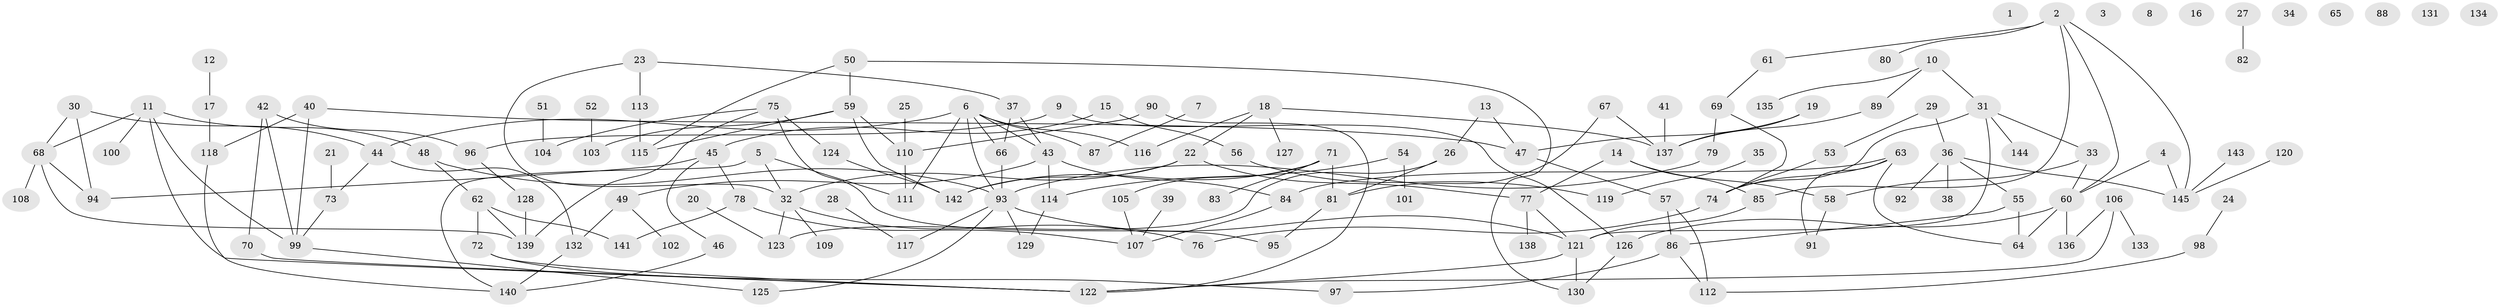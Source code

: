 // Generated by graph-tools (version 1.1) at 2025/38/03/09/25 04:38:46]
// undirected, 145 vertices, 186 edges
graph export_dot {
graph [start="1"]
  node [color=gray90,style=filled];
  1;
  2;
  3;
  4;
  5;
  6;
  7;
  8;
  9;
  10;
  11;
  12;
  13;
  14;
  15;
  16;
  17;
  18;
  19;
  20;
  21;
  22;
  23;
  24;
  25;
  26;
  27;
  28;
  29;
  30;
  31;
  32;
  33;
  34;
  35;
  36;
  37;
  38;
  39;
  40;
  41;
  42;
  43;
  44;
  45;
  46;
  47;
  48;
  49;
  50;
  51;
  52;
  53;
  54;
  55;
  56;
  57;
  58;
  59;
  60;
  61;
  62;
  63;
  64;
  65;
  66;
  67;
  68;
  69;
  70;
  71;
  72;
  73;
  74;
  75;
  76;
  77;
  78;
  79;
  80;
  81;
  82;
  83;
  84;
  85;
  86;
  87;
  88;
  89;
  90;
  91;
  92;
  93;
  94;
  95;
  96;
  97;
  98;
  99;
  100;
  101;
  102;
  103;
  104;
  105;
  106;
  107;
  108;
  109;
  110;
  111;
  112;
  113;
  114;
  115;
  116;
  117;
  118;
  119;
  120;
  121;
  122;
  123;
  124;
  125;
  126;
  127;
  128;
  129;
  130;
  131;
  132;
  133;
  134;
  135;
  136;
  137;
  138;
  139;
  140;
  141;
  142;
  143;
  144;
  145;
  2 -- 60;
  2 -- 61;
  2 -- 80;
  2 -- 85;
  2 -- 145;
  4 -- 60;
  4 -- 145;
  5 -- 32;
  5 -- 111;
  5 -- 140;
  6 -- 43;
  6 -- 44;
  6 -- 66;
  6 -- 87;
  6 -- 93;
  6 -- 111;
  6 -- 116;
  7 -- 87;
  9 -- 96;
  9 -- 126;
  10 -- 31;
  10 -- 89;
  10 -- 135;
  11 -- 48;
  11 -- 68;
  11 -- 99;
  11 -- 100;
  11 -- 122;
  12 -- 17;
  13 -- 26;
  13 -- 47;
  14 -- 58;
  14 -- 77;
  14 -- 85;
  15 -- 45;
  15 -- 56;
  17 -- 118;
  18 -- 22;
  18 -- 116;
  18 -- 127;
  18 -- 137;
  19 -- 47;
  19 -- 137;
  20 -- 123;
  21 -- 73;
  22 -- 32;
  22 -- 77;
  22 -- 142;
  23 -- 32;
  23 -- 37;
  23 -- 113;
  24 -- 98;
  25 -- 110;
  26 -- 81;
  26 -- 123;
  27 -- 82;
  28 -- 117;
  29 -- 36;
  29 -- 53;
  30 -- 44;
  30 -- 68;
  30 -- 94;
  31 -- 33;
  31 -- 74;
  31 -- 121;
  31 -- 144;
  32 -- 76;
  32 -- 109;
  32 -- 123;
  33 -- 58;
  33 -- 60;
  35 -- 119;
  36 -- 38;
  36 -- 55;
  36 -- 92;
  36 -- 145;
  37 -- 43;
  37 -- 66;
  39 -- 107;
  40 -- 47;
  40 -- 99;
  40 -- 118;
  41 -- 137;
  42 -- 70;
  42 -- 96;
  42 -- 99;
  43 -- 49;
  43 -- 84;
  43 -- 114;
  44 -- 73;
  44 -- 132;
  45 -- 46;
  45 -- 78;
  45 -- 94;
  46 -- 140;
  47 -- 57;
  48 -- 62;
  48 -- 93;
  49 -- 102;
  49 -- 132;
  50 -- 59;
  50 -- 115;
  50 -- 130;
  51 -- 104;
  52 -- 103;
  53 -- 74;
  54 -- 101;
  54 -- 114;
  55 -- 64;
  55 -- 86;
  56 -- 119;
  57 -- 86;
  57 -- 112;
  58 -- 91;
  59 -- 103;
  59 -- 110;
  59 -- 115;
  59 -- 142;
  60 -- 64;
  60 -- 126;
  60 -- 136;
  61 -- 69;
  62 -- 72;
  62 -- 139;
  62 -- 141;
  63 -- 64;
  63 -- 74;
  63 -- 84;
  63 -- 91;
  66 -- 93;
  67 -- 81;
  67 -- 137;
  68 -- 94;
  68 -- 108;
  68 -- 139;
  69 -- 74;
  69 -- 79;
  70 -- 122;
  71 -- 81;
  71 -- 83;
  71 -- 105;
  71 -- 142;
  72 -- 97;
  72 -- 122;
  73 -- 99;
  74 -- 76;
  75 -- 95;
  75 -- 104;
  75 -- 124;
  75 -- 139;
  77 -- 121;
  77 -- 138;
  78 -- 107;
  78 -- 141;
  79 -- 93;
  81 -- 95;
  84 -- 107;
  85 -- 121;
  86 -- 97;
  86 -- 112;
  89 -- 137;
  90 -- 110;
  90 -- 122;
  93 -- 117;
  93 -- 121;
  93 -- 125;
  93 -- 129;
  96 -- 128;
  98 -- 112;
  99 -- 125;
  105 -- 107;
  106 -- 122;
  106 -- 133;
  106 -- 136;
  110 -- 111;
  113 -- 115;
  114 -- 129;
  118 -- 140;
  120 -- 145;
  121 -- 122;
  121 -- 130;
  124 -- 142;
  126 -- 130;
  128 -- 139;
  132 -- 140;
  143 -- 145;
}
